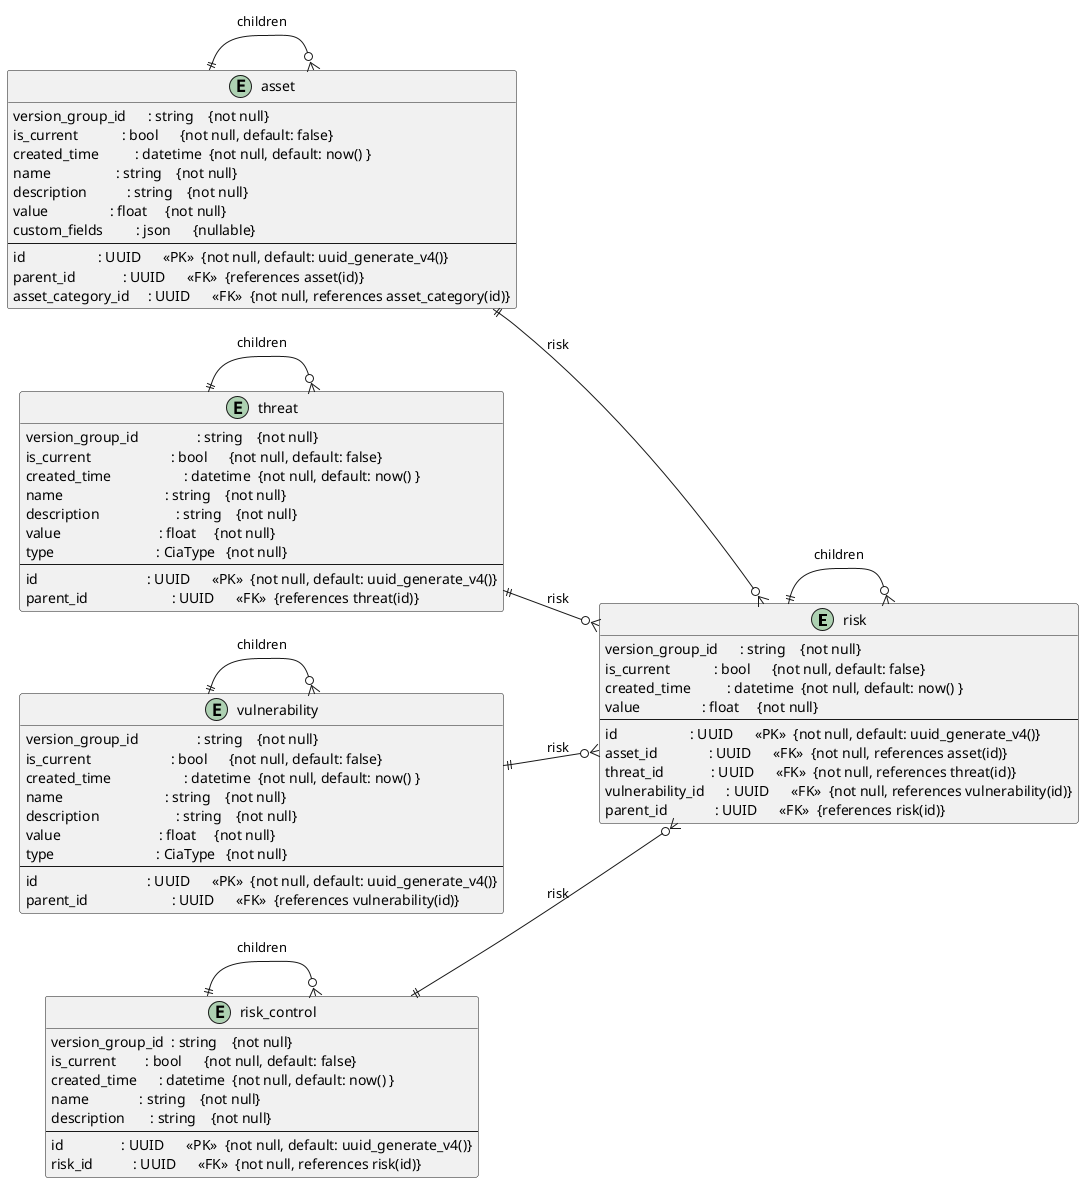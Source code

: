 @startuml
' skinparam linetype ortho
left to right direction

entity "risk" as RSK {
    version_group_id      : string    {not null}
    is_current            : bool      {not null, default: false}
    created_time          : datetime  {not null, default: now() }
    value                 : float     {not null}
    --
    id                    : UUID      <<PK>>  {not null, default: uuid_generate_v4()}
    asset_id              : UUID      <<FK>>  {not null, references asset(id)}
    threat_id             : UUID      <<FK>>  {not null, references threat(id)}
    vulnerability_id      : UUID      <<FK>>  {not null, references vulnerability(id)}
    parent_id             : UUID      <<FK>>  {references risk(id)}
}
RSK ||--o{ RSK : children

' note on link
'     FK asset_id → asset.id
'     FK threat_id → threat.id
'     FK vulnerability_id → vulnerability.id
'     FK risk_control_id → risk_control.id
' end note

entity "asset" as AST {
    version_group_id      : string    {not null}
    is_current            : bool      {not null, default: false}
    created_time          : datetime  {not null, default: now() }
    name                  : string    {not null}
    description           : string    {not null}
    value                 : float     {not null}
    custom_fields         : json      {nullable}
    --
    id                    : UUID      <<PK>>  {not null, default: uuid_generate_v4()}
    parent_id             : UUID      <<FK>>  {references asset(id)}
    asset_category_id     : UUID      <<FK>>  {not null, references asset_category(id)}
}
AST ||--o{ AST : children
AST ||--o{ RSK : risk

entity "threat" as THR {
    version_group_id                : string    {not null}
    is_current                      : bool      {not null, default: false}
    created_time                    : datetime  {not null, default: now() }
    name                            : string    {not null}
    description                     : string    {not null}
    value                           : float     {not null}
    type                            : CiaType   {not null}
    --
    id                              : UUID      <<PK>>  {not null, default: uuid_generate_v4()}
    parent_id                       : UUID      <<FK>>  {references threat(id)}
}
THR ||--o{ THR : children
THR ||--o{ RSK : risk

entity "vulnerability" as VUL {
    version_group_id                : string    {not null}
    is_current                      : bool      {not null, default: false}
    created_time                    : datetime  {not null, default: now() }
    name                            : string    {not null}
    description                     : string    {not null}
    value                           : float     {not null}
    type                            : CiaType   {not null}
    --
    id                              : UUID      <<PK>>  {not null, default: uuid_generate_v4()}
    parent_id                       : UUID      <<FK>>  {references vulnerability(id)}
}
VUL ||--o{ VUL : children
VUL ||--o{ RSK : risk

entity "risk_control" as RSC {
    version_group_id  : string    {not null}
    is_current        : bool      {not null, default: false}
    created_time      : datetime  {not null, default: now() }
    name              : string    {not null}
    description       : string    {not null}
    --
    id                : UUID      <<PK>>  {not null, default: uuid_generate_v4()}
    risk_id           : UUID      <<FK>>  {not null, references risk(id)}
}

RSC ||--o{ RSC : children
RSC ||--o{ RSK : risk
@enduml

